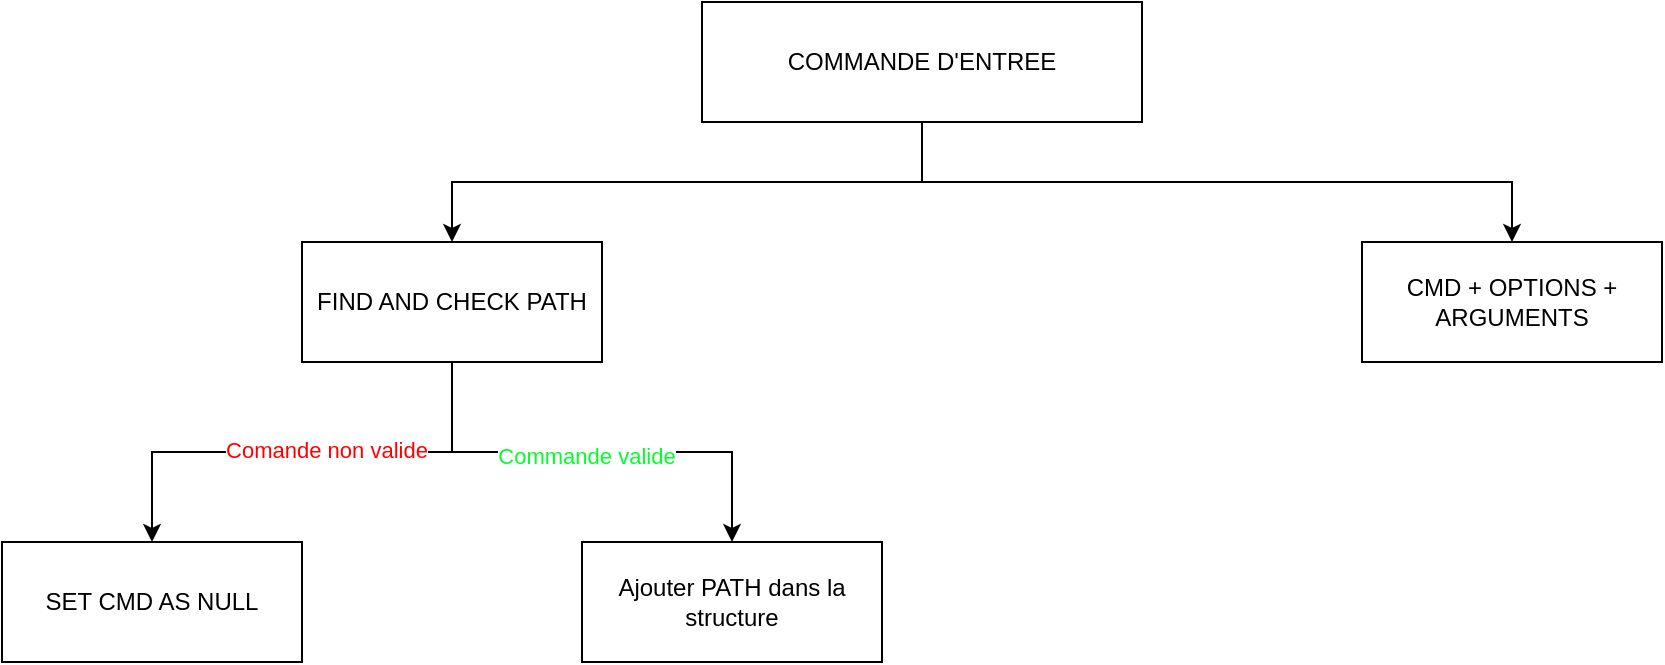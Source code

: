 <mxfile version="23.1.2" type="github">
  <diagram name="Page-1" id="I-WNcaMmzMYaS5naf0j3">
    <mxGraphModel dx="2284" dy="733" grid="1" gridSize="10" guides="1" tooltips="1" connect="1" arrows="1" fold="1" page="1" pageScale="1" pageWidth="850" pageHeight="1100" math="0" shadow="0">
      <root>
        <mxCell id="0" />
        <mxCell id="1" parent="0" />
        <mxCell id="BWkdJpZ7-nc9CG0MHuAF-14" style="edgeStyle=orthogonalEdgeStyle;rounded=0;orthogonalLoop=1;jettySize=auto;html=1;exitX=0.5;exitY=1;exitDx=0;exitDy=0;" edge="1" parent="1" source="BWkdJpZ7-nc9CG0MHuAF-12" target="BWkdJpZ7-nc9CG0MHuAF-13">
          <mxGeometry relative="1" as="geometry" />
        </mxCell>
        <mxCell id="BWkdJpZ7-nc9CG0MHuAF-17" style="edgeStyle=orthogonalEdgeStyle;rounded=0;orthogonalLoop=1;jettySize=auto;html=1;exitX=0.5;exitY=1;exitDx=0;exitDy=0;entryX=0.5;entryY=0;entryDx=0;entryDy=0;" edge="1" parent="1" source="BWkdJpZ7-nc9CG0MHuAF-12" target="BWkdJpZ7-nc9CG0MHuAF-16">
          <mxGeometry relative="1" as="geometry" />
        </mxCell>
        <mxCell id="BWkdJpZ7-nc9CG0MHuAF-12" value="COMMANDE D&#39;ENTREE" style="rounded=0;whiteSpace=wrap;html=1;" vertex="1" parent="1">
          <mxGeometry x="250" y="50" width="220" height="60" as="geometry" />
        </mxCell>
        <mxCell id="BWkdJpZ7-nc9CG0MHuAF-20" style="edgeStyle=orthogonalEdgeStyle;rounded=0;orthogonalLoop=1;jettySize=auto;html=1;exitX=0.5;exitY=1;exitDx=0;exitDy=0;entryX=0.5;entryY=0;entryDx=0;entryDy=0;" edge="1" parent="1" source="BWkdJpZ7-nc9CG0MHuAF-13" target="BWkdJpZ7-nc9CG0MHuAF-15">
          <mxGeometry relative="1" as="geometry" />
        </mxCell>
        <mxCell id="BWkdJpZ7-nc9CG0MHuAF-21" value="&lt;font color=&quot;#ff0000&quot;&gt;Comande non valide&lt;/font&gt;" style="edgeLabel;html=1;align=center;verticalAlign=middle;resizable=0;points=[];" vertex="1" connectable="0" parent="BWkdJpZ7-nc9CG0MHuAF-20">
          <mxGeometry x="-0.097" y="-1" relative="1" as="geometry">
            <mxPoint as="offset" />
          </mxGeometry>
        </mxCell>
        <mxCell id="BWkdJpZ7-nc9CG0MHuAF-24" style="edgeStyle=orthogonalEdgeStyle;rounded=0;orthogonalLoop=1;jettySize=auto;html=1;exitX=0.5;exitY=1;exitDx=0;exitDy=0;entryX=0.5;entryY=0;entryDx=0;entryDy=0;" edge="1" parent="1" source="BWkdJpZ7-nc9CG0MHuAF-13" target="BWkdJpZ7-nc9CG0MHuAF-23">
          <mxGeometry relative="1" as="geometry" />
        </mxCell>
        <mxCell id="BWkdJpZ7-nc9CG0MHuAF-25" value="&lt;font color=&quot;#00ff2a&quot;&gt;Commande valide&lt;/font&gt;" style="edgeLabel;html=1;align=center;verticalAlign=middle;resizable=0;points=[];" vertex="1" connectable="0" parent="BWkdJpZ7-nc9CG0MHuAF-24">
          <mxGeometry x="-0.026" y="-2" relative="1" as="geometry">
            <mxPoint as="offset" />
          </mxGeometry>
        </mxCell>
        <mxCell id="BWkdJpZ7-nc9CG0MHuAF-13" value="FIND AND CHECK PATH" style="rounded=0;whiteSpace=wrap;html=1;" vertex="1" parent="1">
          <mxGeometry x="50" y="170" width="150" height="60" as="geometry" />
        </mxCell>
        <mxCell id="BWkdJpZ7-nc9CG0MHuAF-15" value="SET CMD AS NULL" style="rounded=0;whiteSpace=wrap;html=1;" vertex="1" parent="1">
          <mxGeometry x="-100" y="320" width="150" height="60" as="geometry" />
        </mxCell>
        <mxCell id="BWkdJpZ7-nc9CG0MHuAF-16" value="CMD + OPTIONS + ARGUMENTS" style="rounded=0;whiteSpace=wrap;html=1;" vertex="1" parent="1">
          <mxGeometry x="580" y="170" width="150" height="60" as="geometry" />
        </mxCell>
        <mxCell id="BWkdJpZ7-nc9CG0MHuAF-23" value="Ajouter PATH dans la structure" style="rounded=0;whiteSpace=wrap;html=1;" vertex="1" parent="1">
          <mxGeometry x="190" y="320" width="150" height="60" as="geometry" />
        </mxCell>
      </root>
    </mxGraphModel>
  </diagram>
</mxfile>
